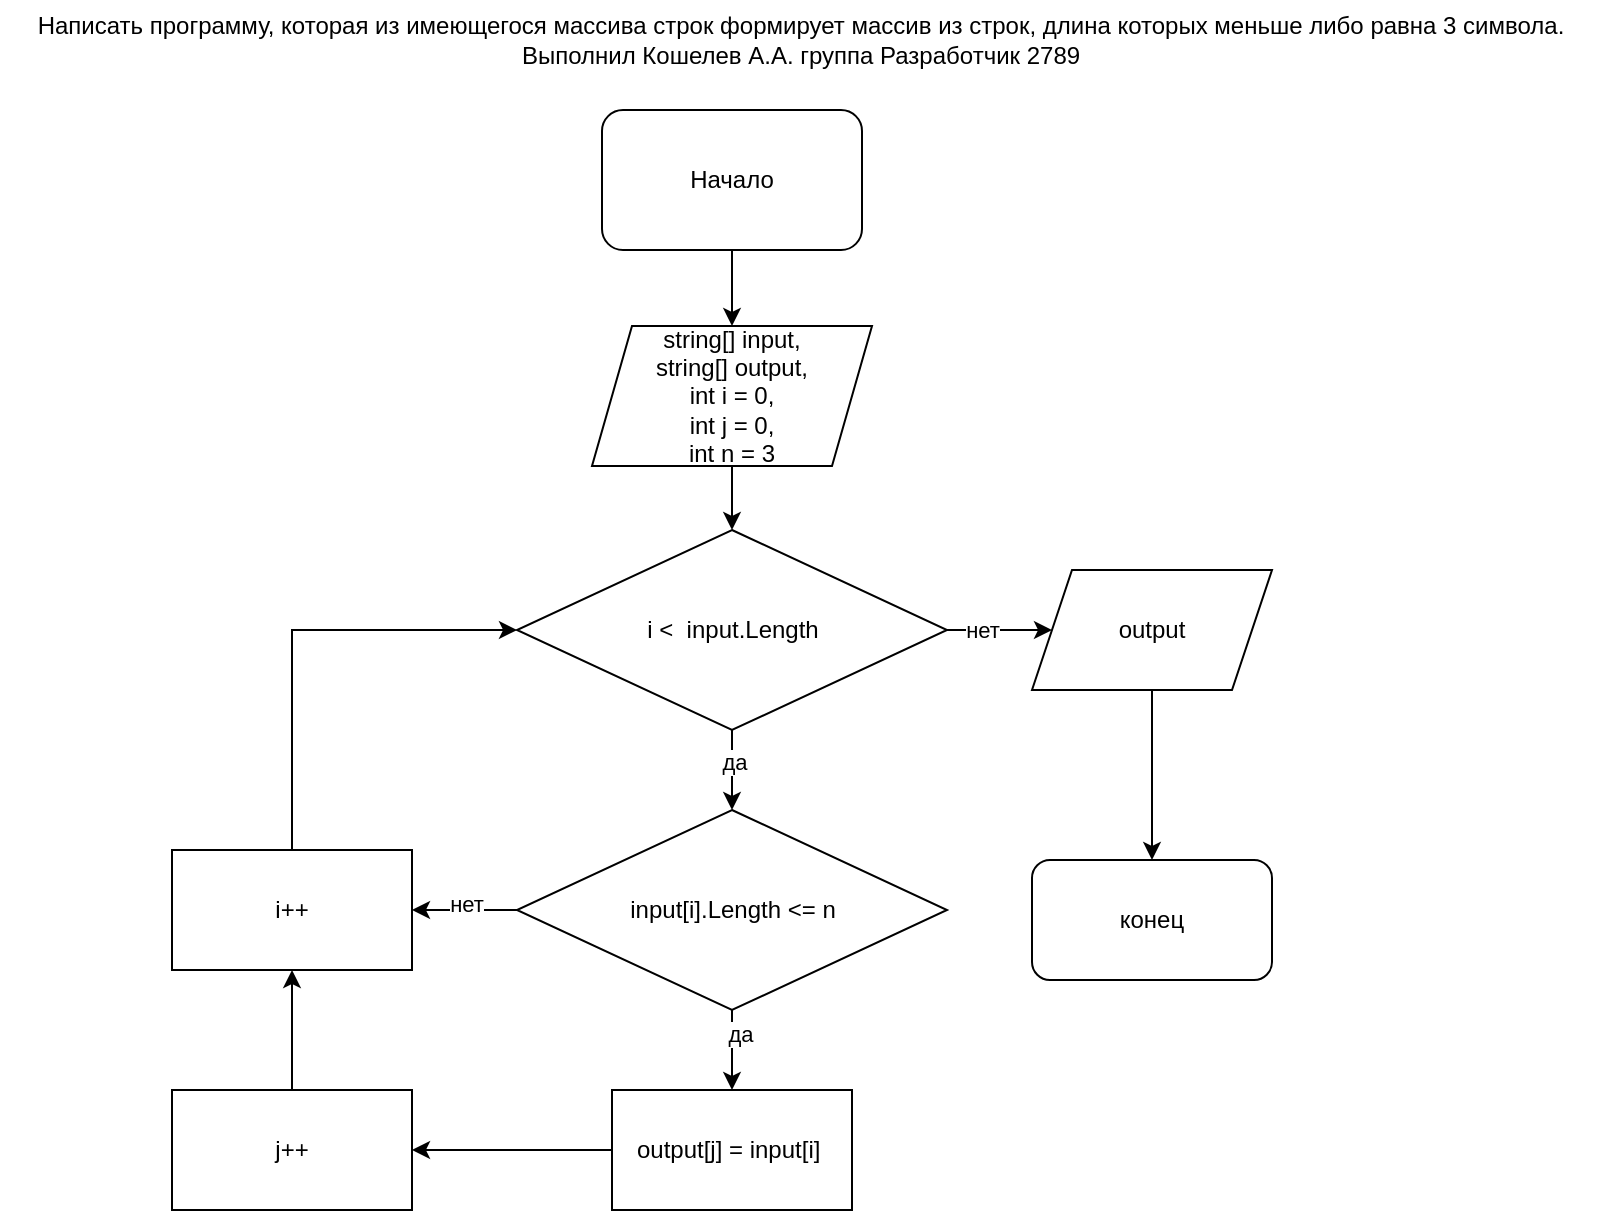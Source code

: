 <mxfile version="20.2.8" type="device"><diagram id="Jz-xwMkMXsPXq68dJAID" name="Страница 1"><mxGraphModel dx="1662" dy="724" grid="1" gridSize="10" guides="1" tooltips="1" connect="1" arrows="1" fold="1" page="1" pageScale="1" pageWidth="827" pageHeight="1169" math="0" shadow="0"><root><mxCell id="0"/><mxCell id="1" parent="0"/><mxCell id="rd1Q19NQwNLoqhLNyXD5-2" value="Начало" style="rounded=1;whiteSpace=wrap;html=1;" parent="1" vertex="1"><mxGeometry x="315" y="80" width="130" height="70" as="geometry"/></mxCell><mxCell id="rd1Q19NQwNLoqhLNyXD5-3" value="string[] input,&lt;br&gt;string[] output,&lt;br&gt;int i = 0,&lt;br&gt;int j = 0,&lt;br&gt;int n = 3" style="shape=parallelogram;perimeter=parallelogramPerimeter;whiteSpace=wrap;html=1;fixedSize=1;" parent="1" vertex="1"><mxGeometry x="310" y="188" width="140" height="70" as="geometry"/></mxCell><mxCell id="rd1Q19NQwNLoqhLNyXD5-4" value="" style="edgeStyle=orthogonalEdgeStyle;rounded=0;orthogonalLoop=1;jettySize=auto;html=1;" parent="1" source="rd1Q19NQwNLoqhLNyXD5-8" target="rd1Q19NQwNLoqhLNyXD5-10" edge="1"><mxGeometry relative="1" as="geometry"/></mxCell><mxCell id="rd1Q19NQwNLoqhLNyXD5-5" value="нет" style="edgeLabel;html=1;align=center;verticalAlign=middle;resizable=0;points=[];" parent="rd1Q19NQwNLoqhLNyXD5-4" vertex="1" connectable="0"><mxGeometry x="-0.327" relative="1" as="geometry"><mxPoint as="offset"/></mxGeometry></mxCell><mxCell id="rd1Q19NQwNLoqhLNyXD5-6" value="" style="edgeStyle=orthogonalEdgeStyle;rounded=0;orthogonalLoop=1;jettySize=auto;html=1;" parent="1" source="rd1Q19NQwNLoqhLNyXD5-8" target="rd1Q19NQwNLoqhLNyXD5-18" edge="1"><mxGeometry relative="1" as="geometry"/></mxCell><mxCell id="rd1Q19NQwNLoqhLNyXD5-7" value="да" style="edgeLabel;html=1;align=center;verticalAlign=middle;resizable=0;points=[];" parent="rd1Q19NQwNLoqhLNyXD5-6" vertex="1" connectable="0"><mxGeometry x="-0.2" y="1" relative="1" as="geometry"><mxPoint as="offset"/></mxGeometry></mxCell><mxCell id="rd1Q19NQwNLoqhLNyXD5-8" value="i &amp;lt; &amp;nbsp;input.Length" style="rhombus;whiteSpace=wrap;html=1;" parent="1" vertex="1"><mxGeometry x="272.5" y="290" width="215" height="100" as="geometry"/></mxCell><mxCell id="rd1Q19NQwNLoqhLNyXD5-9" value="" style="edgeStyle=orthogonalEdgeStyle;rounded=0;orthogonalLoop=1;jettySize=auto;html=1;" parent="1" source="rd1Q19NQwNLoqhLNyXD5-10" target="rd1Q19NQwNLoqhLNyXD5-11" edge="1"><mxGeometry relative="1" as="geometry"/></mxCell><mxCell id="rd1Q19NQwNLoqhLNyXD5-10" value="output" style="shape=parallelogram;perimeter=parallelogramPerimeter;whiteSpace=wrap;html=1;fixedSize=1;" parent="1" vertex="1"><mxGeometry x="530" y="310" width="120" height="60" as="geometry"/></mxCell><mxCell id="rd1Q19NQwNLoqhLNyXD5-11" value="конец" style="rounded=1;whiteSpace=wrap;html=1;" parent="1" vertex="1"><mxGeometry x="530" y="455" width="120" height="60" as="geometry"/></mxCell><mxCell id="rd1Q19NQwNLoqhLNyXD5-12" value="" style="endArrow=classic;html=1;rounded=0;exitX=0.5;exitY=1;exitDx=0;exitDy=0;entryX=0.5;entryY=0;entryDx=0;entryDy=0;" parent="1" source="rd1Q19NQwNLoqhLNyXD5-2" target="rd1Q19NQwNLoqhLNyXD5-3" edge="1"><mxGeometry width="50" height="50" relative="1" as="geometry"><mxPoint x="430" y="420" as="sourcePoint"/><mxPoint x="480" y="370" as="targetPoint"/></mxGeometry></mxCell><mxCell id="rd1Q19NQwNLoqhLNyXD5-13" value="" style="endArrow=classic;html=1;rounded=0;exitX=0.5;exitY=1;exitDx=0;exitDy=0;entryX=0.5;entryY=0;entryDx=0;entryDy=0;" parent="1" source="rd1Q19NQwNLoqhLNyXD5-3" target="rd1Q19NQwNLoqhLNyXD5-8" edge="1"><mxGeometry width="50" height="50" relative="1" as="geometry"><mxPoint x="430" y="420" as="sourcePoint"/><mxPoint x="480" y="370" as="targetPoint"/></mxGeometry></mxCell><mxCell id="rd1Q19NQwNLoqhLNyXD5-14" value="" style="edgeStyle=orthogonalEdgeStyle;rounded=0;orthogonalLoop=1;jettySize=auto;html=1;" parent="1" source="rd1Q19NQwNLoqhLNyXD5-18" target="rd1Q19NQwNLoqhLNyXD5-19" edge="1"><mxGeometry relative="1" as="geometry"/></mxCell><mxCell id="rd1Q19NQwNLoqhLNyXD5-15" value="да" style="edgeLabel;html=1;align=center;verticalAlign=middle;resizable=0;points=[];" parent="rd1Q19NQwNLoqhLNyXD5-14" vertex="1" connectable="0"><mxGeometry x="-0.4" y="4" relative="1" as="geometry"><mxPoint as="offset"/></mxGeometry></mxCell><mxCell id="rd1Q19NQwNLoqhLNyXD5-16" value="" style="edgeStyle=orthogonalEdgeStyle;rounded=0;orthogonalLoop=1;jettySize=auto;html=1;" parent="1" source="rd1Q19NQwNLoqhLNyXD5-18" target="rd1Q19NQwNLoqhLNyXD5-20" edge="1"><mxGeometry relative="1" as="geometry"/></mxCell><mxCell id="rd1Q19NQwNLoqhLNyXD5-17" value="нет" style="edgeLabel;html=1;align=center;verticalAlign=middle;resizable=0;points=[];" parent="rd1Q19NQwNLoqhLNyXD5-16" vertex="1" connectable="0"><mxGeometry x="-0.021" y="-3" relative="1" as="geometry"><mxPoint as="offset"/></mxGeometry></mxCell><mxCell id="rd1Q19NQwNLoqhLNyXD5-18" value="input[i].Length &amp;lt;= n" style="rhombus;whiteSpace=wrap;html=1;" parent="1" vertex="1"><mxGeometry x="272.5" y="430" width="215" height="100" as="geometry"/></mxCell><mxCell id="rd1Q19NQwNLoqhLNyXD5-19" value="output[j] = input[i]&amp;nbsp;" style="whiteSpace=wrap;html=1;" parent="1" vertex="1"><mxGeometry x="320" y="570" width="120" height="60" as="geometry"/></mxCell><mxCell id="rd1Q19NQwNLoqhLNyXD5-20" value="i++" style="whiteSpace=wrap;html=1;" parent="1" vertex="1"><mxGeometry x="100" y="450" width="120" height="60" as="geometry"/></mxCell><mxCell id="rd1Q19NQwNLoqhLNyXD5-21" value="" style="endArrow=classic;html=1;rounded=0;exitX=0.5;exitY=0;exitDx=0;exitDy=0;entryX=0;entryY=0.5;entryDx=0;entryDy=0;edgeStyle=orthogonalEdgeStyle;" parent="1" source="rd1Q19NQwNLoqhLNyXD5-20" target="rd1Q19NQwNLoqhLNyXD5-8" edge="1"><mxGeometry width="50" height="50" relative="1" as="geometry"><mxPoint x="430" y="440" as="sourcePoint"/><mxPoint x="480" y="390" as="targetPoint"/></mxGeometry></mxCell><mxCell id="rd1Q19NQwNLoqhLNyXD5-22" value="j++" style="rounded=0;whiteSpace=wrap;html=1;" parent="1" vertex="1"><mxGeometry x="100" y="570" width="120" height="60" as="geometry"/></mxCell><mxCell id="rd1Q19NQwNLoqhLNyXD5-23" value="" style="endArrow=classic;html=1;rounded=0;exitX=0;exitY=0.5;exitDx=0;exitDy=0;entryX=1;entryY=0.5;entryDx=0;entryDy=0;" parent="1" source="rd1Q19NQwNLoqhLNyXD5-19" target="rd1Q19NQwNLoqhLNyXD5-22" edge="1"><mxGeometry width="50" height="50" relative="1" as="geometry"><mxPoint x="470" y="440" as="sourcePoint"/><mxPoint x="520" y="390" as="targetPoint"/></mxGeometry></mxCell><mxCell id="rd1Q19NQwNLoqhLNyXD5-24" value="" style="endArrow=classic;html=1;rounded=0;exitX=0.5;exitY=0;exitDx=0;exitDy=0;entryX=0.5;entryY=1;entryDx=0;entryDy=0;" parent="1" source="rd1Q19NQwNLoqhLNyXD5-22" target="rd1Q19NQwNLoqhLNyXD5-20" edge="1"><mxGeometry width="50" height="50" relative="1" as="geometry"><mxPoint x="470" y="440" as="sourcePoint"/><mxPoint x="520" y="390" as="targetPoint"/></mxGeometry></mxCell><mxCell id="rd1Q19NQwNLoqhLNyXD5-48" value="&lt;div&gt;Написать программу, которая из имеющегося массива строк формирует массив из строк, длина которых меньше либо равна 3 символа.&lt;/div&gt;&lt;div&gt;Выполнил Кошелев А.А. группа Разработчик 2789&lt;/div&gt;" style="text;html=1;align=center;verticalAlign=middle;resizable=0;points=[];autosize=1;strokeColor=none;fillColor=none;" parent="1" vertex="1"><mxGeometry x="14" y="25" width="800" height="40" as="geometry"/></mxCell></root></mxGraphModel></diagram></mxfile>